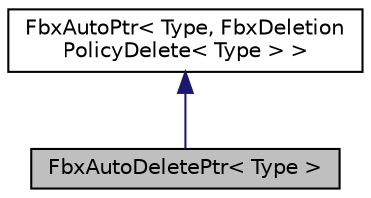 digraph "FbxAutoDeletePtr&lt; Type &gt;"
{
  edge [fontname="Helvetica",fontsize="10",labelfontname="Helvetica",labelfontsize="10"];
  node [fontname="Helvetica",fontsize="10",shape=record];
  Node2 [label="FbxAutoDeletePtr\< Type \>",height=0.2,width=0.4,color="black", fillcolor="grey75", style="filled", fontcolor="black"];
  Node3 -> Node2 [dir="back",color="midnightblue",fontsize="10",style="solid",fontname="Helvetica"];
  Node3 [label="FbxAutoPtr\< Type, FbxDeletion\lPolicyDelete\< Type \> \>",height=0.2,width=0.4,color="black", fillcolor="white", style="filled",URL="$class_fbx_auto_ptr.html"];
}
